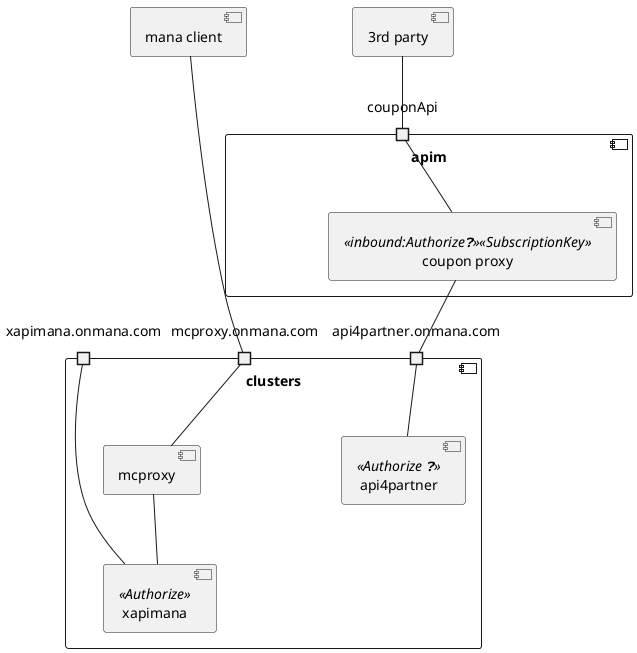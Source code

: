 @startuml

[3rd party]
[mana client]
[apim]
[clusters]

component apim  {
    port couponApi
    [coupon proxy] <<inbound:Authorize❓>> <<SubscriptionKey>>
}
couponApi -- [coupon proxy]

component clusters  {
    port mcproxy.onmana.com
    port xapimana.onmana.com
    port api4partner.onmana.com
    [mcproxy]
    [xapimana] <<Authorize>>
    [api4partner] <<Authorize ❓>>
}

[3rd party] -- couponApi

[coupon proxy] -- api4partner.onmana.com
[mana client] ---- mcproxy.onmana.com

mcproxy.onmana.com -- [mcproxy]
xapimana.onmana.com -l- [xapimana]
api4partner.onmana.com -- [api4partner]
[mcproxy] -- [xapimana]

@enduml